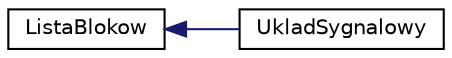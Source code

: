 digraph G
{
  edge [fontname="Helvetica",fontsize="10",labelfontname="Helvetica",labelfontsize="10"];
  node [fontname="Helvetica",fontsize="10",shape=record];
  rankdir="LR";
  Node1 [label="ListaBlokow",height=0.2,width=0.4,color="black", fillcolor="white", style="filled",URL="$class_lista_blokow.html",tooltip="Modeluje listę bloków sygnałowych."];
  Node1 -> Node2 [dir="back",color="midnightblue",fontsize="10",style="solid",fontname="Helvetica"];
  Node2 [label="UkladSygnalowy",height=0.2,width=0.4,color="black", fillcolor="white", style="filled",URL="$class_uklad_sygnalowy.html",tooltip="Modeluje układ przetwarzający sygnał"];
}
